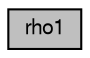 digraph G
{
  bgcolor="transparent";
  edge [fontname="FreeSans",fontsize="10",labelfontname="FreeSans",labelfontsize="10"];
  node [fontname="FreeSans",fontsize="10",shape=record];
  rankdir=LR;
  Node1 [label="rho1",height=0.2,width=0.4,color="black", fillcolor="grey75", style="filled" fontcolor="black"];
}

